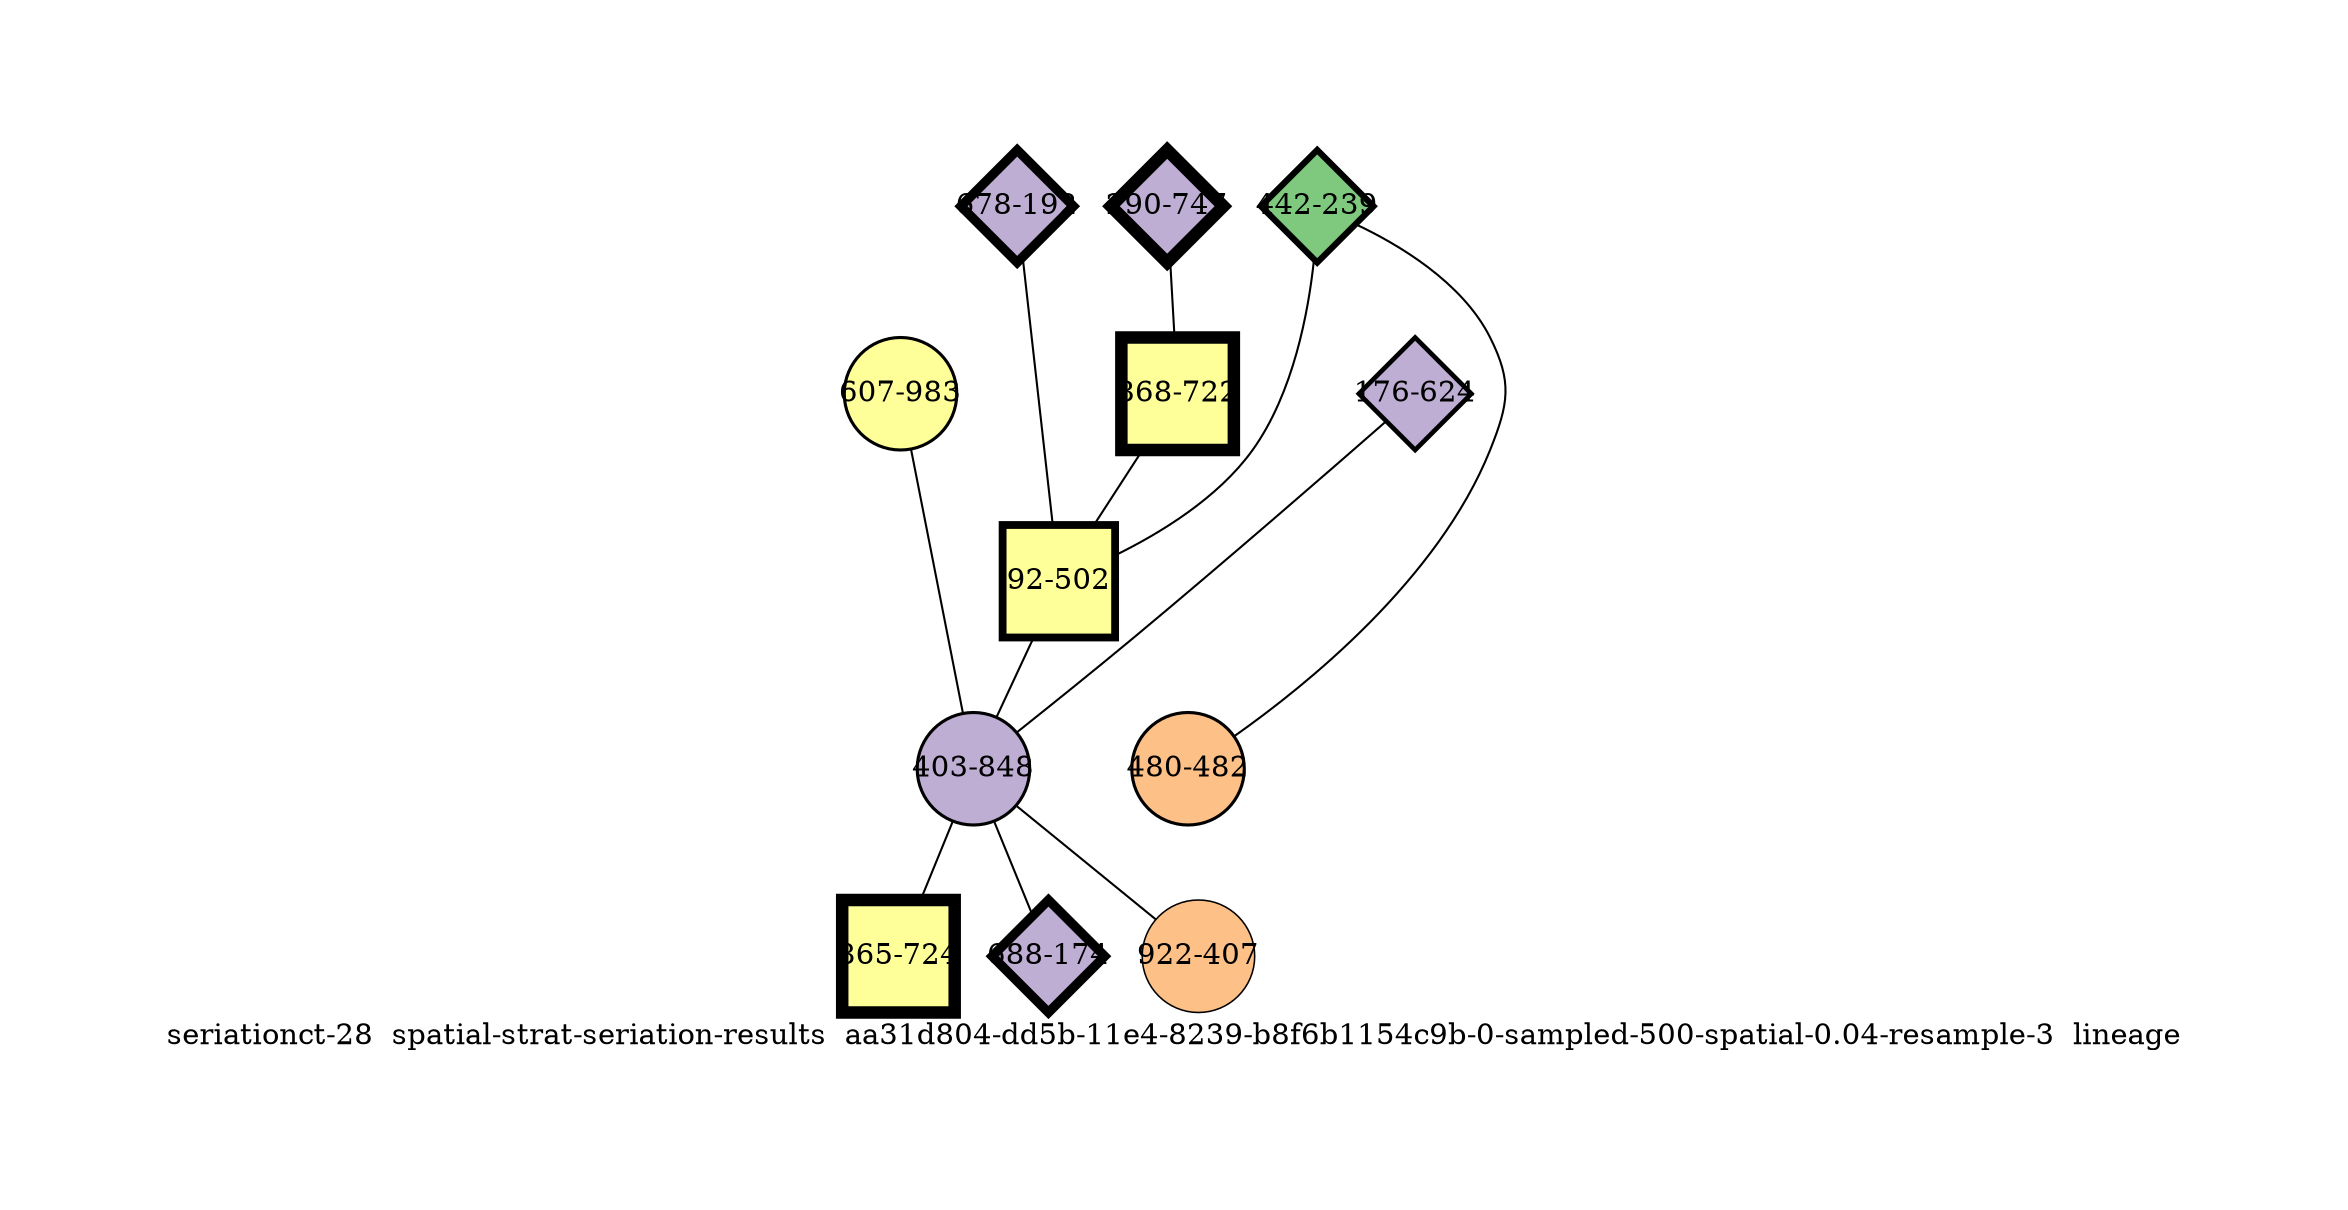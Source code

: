 strict graph "seriationct-28  spatial-strat-seriation-results  aa31d804-dd5b-11e4-8239-b8f6b1154c9b-0-sampled-500-spatial-0.04-resample-3  lineage" {
labelloc=b;
ratio=auto;
pad="1.0";
label="seriationct-28  spatial-strat-seriation-results  aa31d804-dd5b-11e4-8239-b8f6b1154c9b-0-sampled-500-spatial-0.04-resample-3  lineage";
node [width="0.75", style=filled, fixedsize=true, height="0.75", shape=circle, label=""];
0 [xCoordinate="624.0", appears_in_slice=3, yCoordinate="176.0", colorscheme=accent8, lineage_id=2, short_label="176-624", label="176-624", shape=diamond, cluster_id=1, fillcolor=2, size="500.0", id=0, penwidth="2.25"];
1 [xCoordinate="192.0", appears_in_slice=6, yCoordinate="678.0", colorscheme=accent8, lineage_id=2, short_label="678-192", label="678-192", shape=diamond, cluster_id=1, fillcolor=2, size="500.0", id=1, penwidth="4.5"];
2 [xCoordinate="747.0", appears_in_slice=8, yCoordinate="290.0", colorscheme=accent8, lineage_id=2, short_label="290-747", label="290-747", shape=diamond, cluster_id=1, fillcolor=2, size="500.0", id=2, penwidth="6.0"];
3 [xCoordinate="983.0", appears_in_slice=2, yCoordinate="607.0", colorscheme=accent8, lineage_id=0, short_label="607-983", label="607-983", shape=circle, cluster_id=3, fillcolor=4, size="500.0", id=3, penwidth="1.5"];
4 [xCoordinate="239.0", appears_in_slice=4, yCoordinate="442.0", colorscheme=accent8, lineage_id=2, short_label="442-239", label="442-239", shape=diamond, cluster_id=0, fillcolor=1, size="500.0", id=4, penwidth="3.0"];
5 [xCoordinate="722.0", appears_in_slice=8, yCoordinate="868.0", colorscheme=accent8, lineage_id=1, short_label="868-722", label="868-722", shape=square, cluster_id=3, fillcolor=4, size="500.0", id=5, penwidth="6.0"];
6 [xCoordinate="502.0", appears_in_slice=5, yCoordinate="92.0", colorscheme=accent8, lineage_id=1, short_label="92-502", label="92-502", shape=square, cluster_id=3, fillcolor=4, size="500.0", id=7, penwidth="3.75"];
7 [xCoordinate="848.0", appears_in_slice=2, yCoordinate="403.0", colorscheme=accent8, lineage_id=0, short_label="403-848", label="403-848", shape=circle, cluster_id=1, fillcolor=2, size="500.0", id=6, penwidth="1.5"];
8 [xCoordinate="724.0", appears_in_slice=8, yCoordinate="865.0", colorscheme=accent8, lineage_id=1, short_label="865-724", label="865-724", shape=square, cluster_id=3, fillcolor=4, size="500.0", id=8, penwidth="6.0"];
9 [xCoordinate="482.0", appears_in_slice=2, yCoordinate="480.0", colorscheme=accent8, lineage_id=0, short_label="480-482", label="480-482", shape=circle, cluster_id=2, fillcolor=3, size="500.0", id=11, penwidth="1.5"];
10 [xCoordinate="174.0", appears_in_slice=6, yCoordinate="688.0", colorscheme=accent8, lineage_id=2, short_label="688-174", label="688-174", shape=diamond, cluster_id=1, fillcolor=2, size="500.0", id=10, penwidth="4.5"];
11 [xCoordinate="407.0", appears_in_slice=1, yCoordinate="922.0", colorscheme=accent8, lineage_id=0, short_label="922-407", label="922-407", shape=circle, cluster_id=2, fillcolor=3, size="500.0", id=9, penwidth="0.75"];
0 -- 7  [inverseweight="2.57841596951", weight="0.38783501647"];
1 -- 6  [inverseweight="2.54658286849", weight="0.392683078321"];
2 -- 5  [inverseweight="24.0562612162", weight="0.0415692193817"];
3 -- 7  [inverseweight="2.53888894907", weight="0.393873076003"];
4 -- 9  [inverseweight="2.71402650944", weight="0.368456238921"];
4 -- 6  [inverseweight="3.08324931593", weight="0.324333162042"];
5 -- 6  [inverseweight="2.72359273594", weight="0.367162089546"];
6 -- 7  [inverseweight="2.95284744538", weight="0.338656167816"];
7 -- 8  [inverseweight="2.26117064154", weight="0.442248798755"];
7 -- 10  [inverseweight="2.89186482805", weight="0.345797628679"];
7 -- 11  [inverseweight="2.46117359411", weight="0.406310226305"];
}
